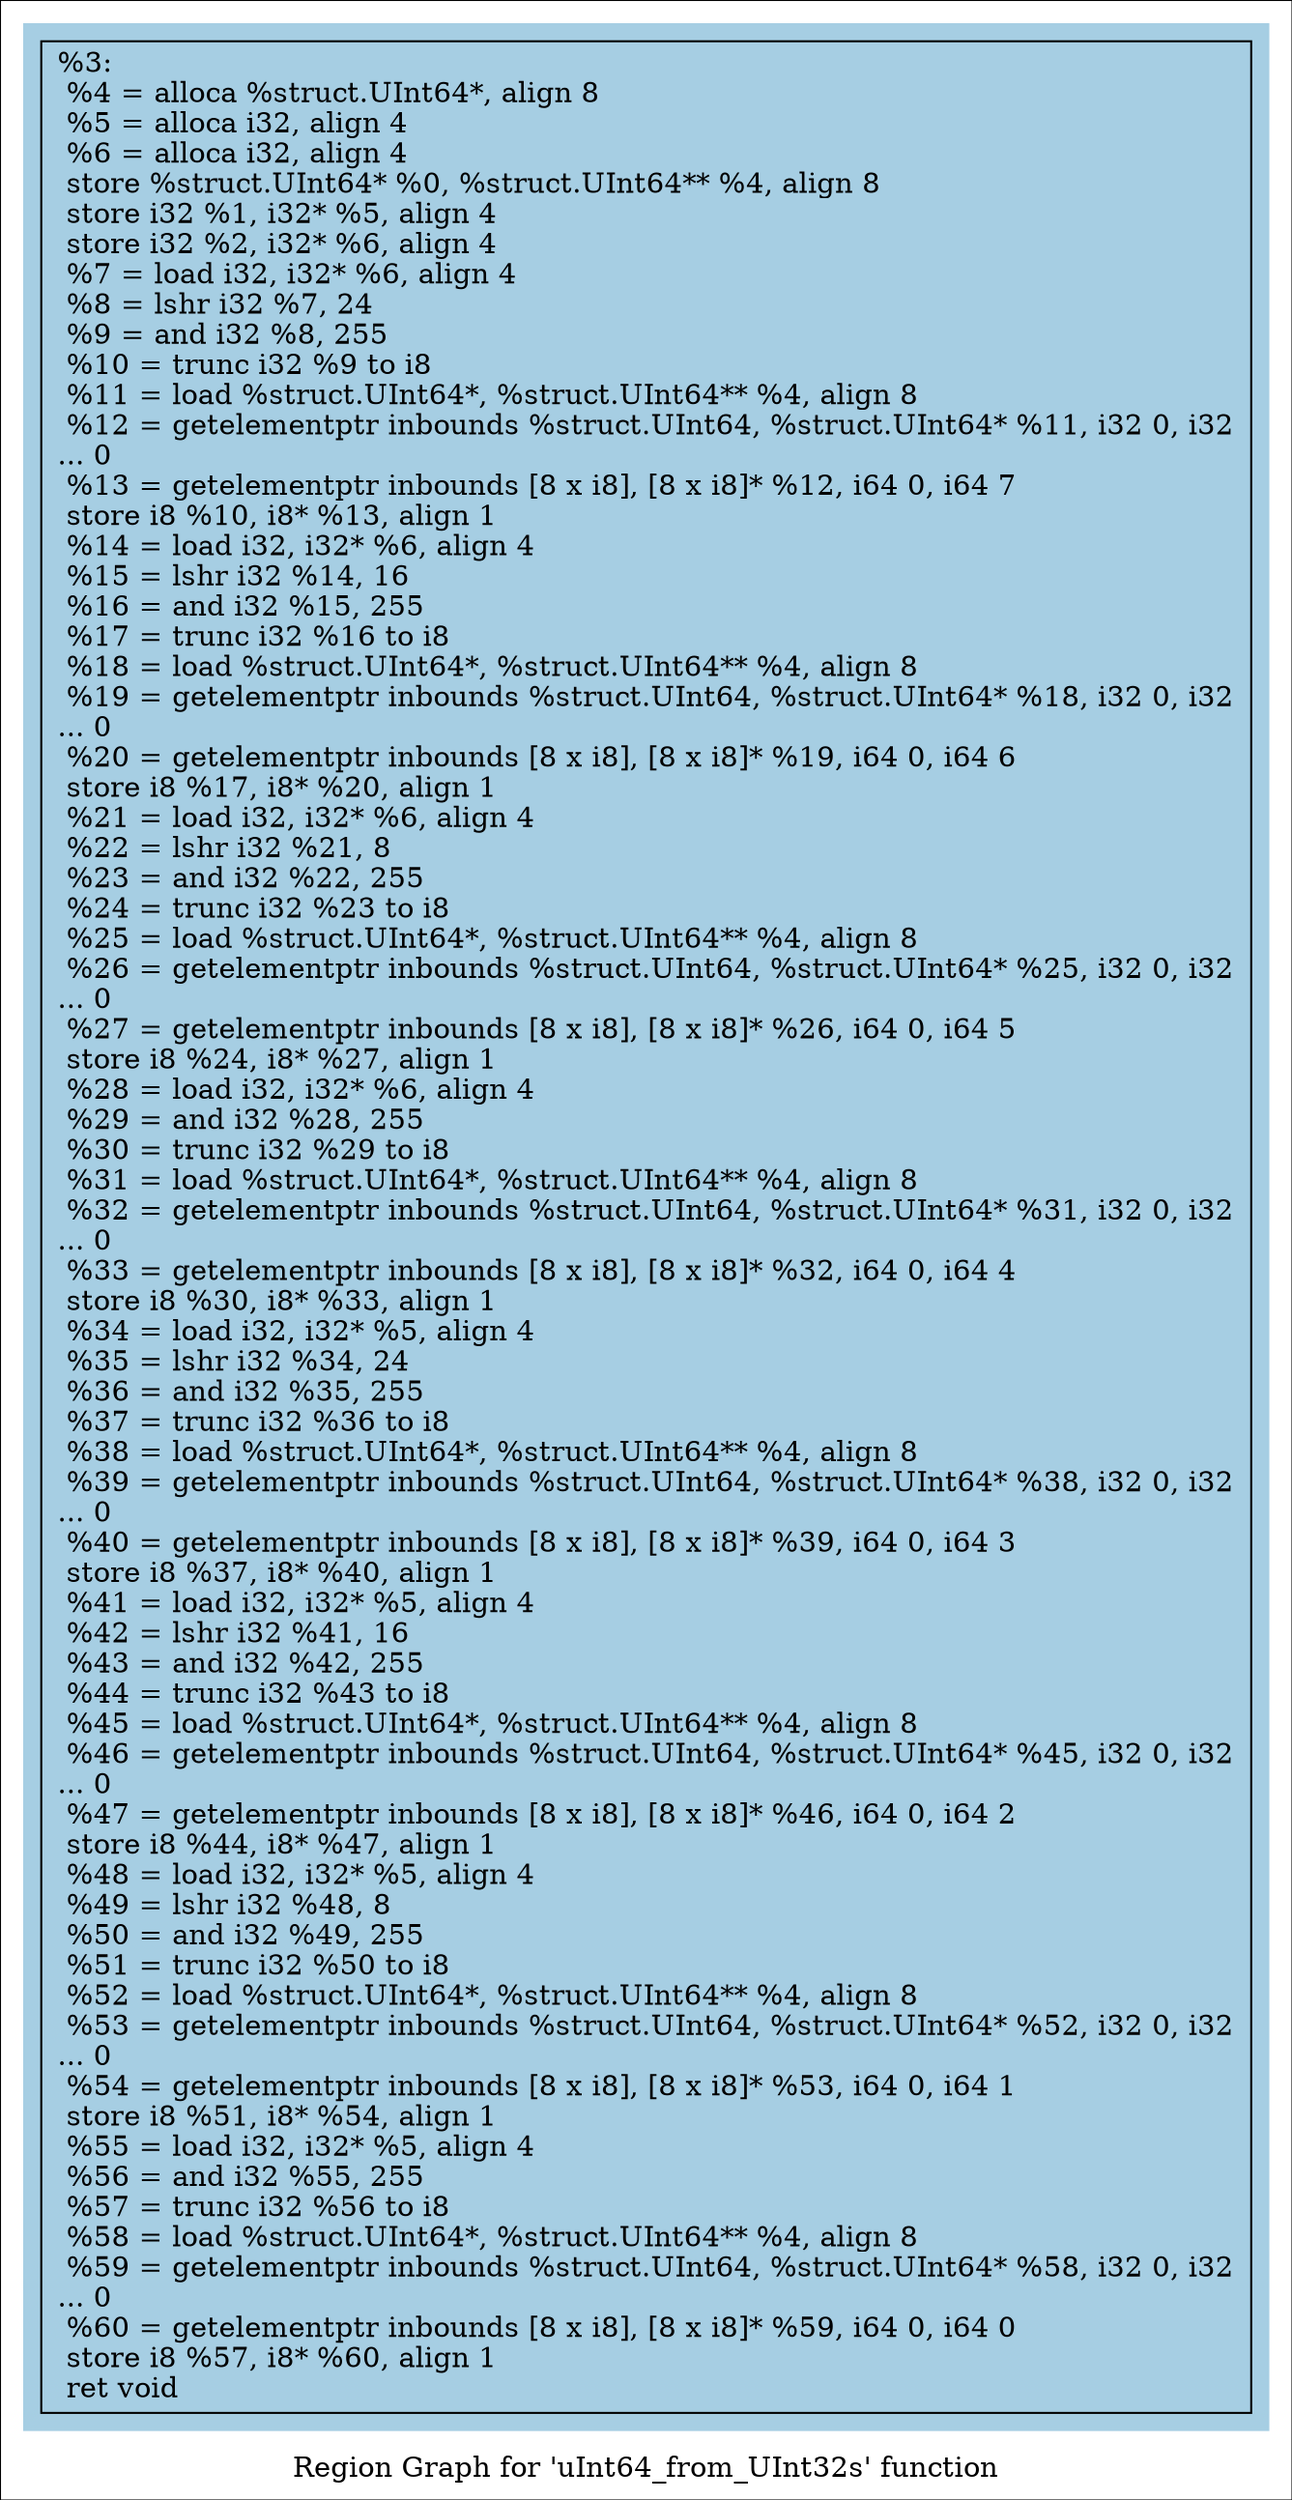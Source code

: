 digraph "Region Graph for 'uInt64_from_UInt32s' function" {
	label="Region Graph for 'uInt64_from_UInt32s' function";

	Node0xb686b0 [shape=record,label="{%3:\l  %4 = alloca %struct.UInt64*, align 8\l  %5 = alloca i32, align 4\l  %6 = alloca i32, align 4\l  store %struct.UInt64* %0, %struct.UInt64** %4, align 8\l  store i32 %1, i32* %5, align 4\l  store i32 %2, i32* %6, align 4\l  %7 = load i32, i32* %6, align 4\l  %8 = lshr i32 %7, 24\l  %9 = and i32 %8, 255\l  %10 = trunc i32 %9 to i8\l  %11 = load %struct.UInt64*, %struct.UInt64** %4, align 8\l  %12 = getelementptr inbounds %struct.UInt64, %struct.UInt64* %11, i32 0, i32\l... 0\l  %13 = getelementptr inbounds [8 x i8], [8 x i8]* %12, i64 0, i64 7\l  store i8 %10, i8* %13, align 1\l  %14 = load i32, i32* %6, align 4\l  %15 = lshr i32 %14, 16\l  %16 = and i32 %15, 255\l  %17 = trunc i32 %16 to i8\l  %18 = load %struct.UInt64*, %struct.UInt64** %4, align 8\l  %19 = getelementptr inbounds %struct.UInt64, %struct.UInt64* %18, i32 0, i32\l... 0\l  %20 = getelementptr inbounds [8 x i8], [8 x i8]* %19, i64 0, i64 6\l  store i8 %17, i8* %20, align 1\l  %21 = load i32, i32* %6, align 4\l  %22 = lshr i32 %21, 8\l  %23 = and i32 %22, 255\l  %24 = trunc i32 %23 to i8\l  %25 = load %struct.UInt64*, %struct.UInt64** %4, align 8\l  %26 = getelementptr inbounds %struct.UInt64, %struct.UInt64* %25, i32 0, i32\l... 0\l  %27 = getelementptr inbounds [8 x i8], [8 x i8]* %26, i64 0, i64 5\l  store i8 %24, i8* %27, align 1\l  %28 = load i32, i32* %6, align 4\l  %29 = and i32 %28, 255\l  %30 = trunc i32 %29 to i8\l  %31 = load %struct.UInt64*, %struct.UInt64** %4, align 8\l  %32 = getelementptr inbounds %struct.UInt64, %struct.UInt64* %31, i32 0, i32\l... 0\l  %33 = getelementptr inbounds [8 x i8], [8 x i8]* %32, i64 0, i64 4\l  store i8 %30, i8* %33, align 1\l  %34 = load i32, i32* %5, align 4\l  %35 = lshr i32 %34, 24\l  %36 = and i32 %35, 255\l  %37 = trunc i32 %36 to i8\l  %38 = load %struct.UInt64*, %struct.UInt64** %4, align 8\l  %39 = getelementptr inbounds %struct.UInt64, %struct.UInt64* %38, i32 0, i32\l... 0\l  %40 = getelementptr inbounds [8 x i8], [8 x i8]* %39, i64 0, i64 3\l  store i8 %37, i8* %40, align 1\l  %41 = load i32, i32* %5, align 4\l  %42 = lshr i32 %41, 16\l  %43 = and i32 %42, 255\l  %44 = trunc i32 %43 to i8\l  %45 = load %struct.UInt64*, %struct.UInt64** %4, align 8\l  %46 = getelementptr inbounds %struct.UInt64, %struct.UInt64* %45, i32 0, i32\l... 0\l  %47 = getelementptr inbounds [8 x i8], [8 x i8]* %46, i64 0, i64 2\l  store i8 %44, i8* %47, align 1\l  %48 = load i32, i32* %5, align 4\l  %49 = lshr i32 %48, 8\l  %50 = and i32 %49, 255\l  %51 = trunc i32 %50 to i8\l  %52 = load %struct.UInt64*, %struct.UInt64** %4, align 8\l  %53 = getelementptr inbounds %struct.UInt64, %struct.UInt64* %52, i32 0, i32\l... 0\l  %54 = getelementptr inbounds [8 x i8], [8 x i8]* %53, i64 0, i64 1\l  store i8 %51, i8* %54, align 1\l  %55 = load i32, i32* %5, align 4\l  %56 = and i32 %55, 255\l  %57 = trunc i32 %56 to i8\l  %58 = load %struct.UInt64*, %struct.UInt64** %4, align 8\l  %59 = getelementptr inbounds %struct.UInt64, %struct.UInt64* %58, i32 0, i32\l... 0\l  %60 = getelementptr inbounds [8 x i8], [8 x i8]* %59, i64 0, i64 0\l  store i8 %57, i8* %60, align 1\l  ret void\l}"];
	colorscheme = "paired12"
        subgraph cluster_0xc3fe80 {
          label = "";
          style = filled;
          color = 1
          Node0xb686b0;
        }
}
